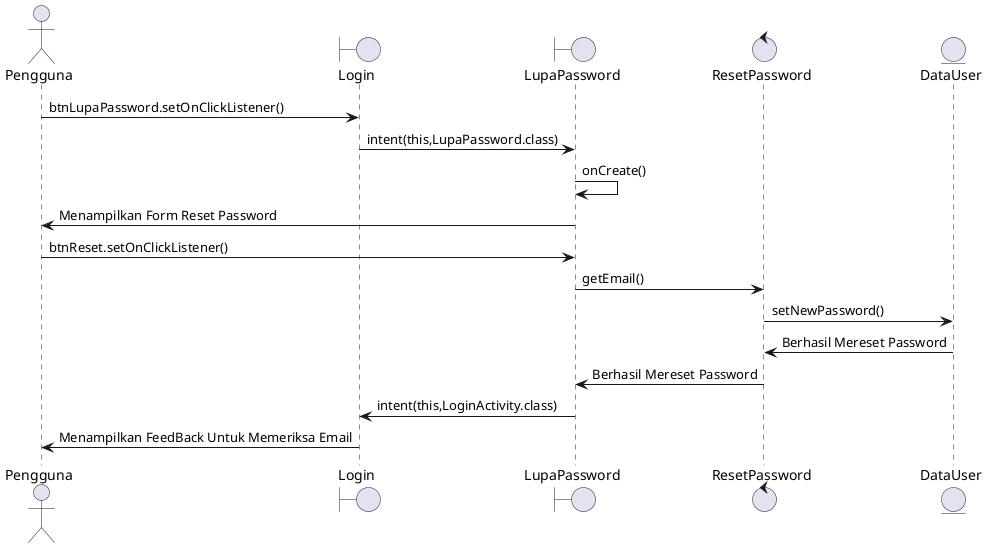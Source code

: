 @startuml
Actor Pengguna
Boundary Login
Boundary LupaPassword
Control ResetPassword
Entity DataUser
Pengguna -> Login:btnLupaPassword.setOnClickListener()
Login -> LupaPassword:intent(this,LupaPassword.class)
LupaPassword -> LupaPassword:onCreate()
LupaPassword -> Pengguna: Menampilkan Form Reset Password
Pengguna->LupaPassword:btnReset.setOnClickListener()
LupaPassword->ResetPassword:getEmail()
ResetPassword->DataUser:setNewPassword()
DataUser->ResetPassword:Berhasil Mereset Password
ResetPassword->LupaPassword:Berhasil Mereset Password
LupaPassword->Login:intent(this,LoginActivity.class)
Login->Pengguna:Menampilkan FeedBack Untuk Memeriksa Email
@enduml
